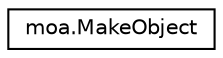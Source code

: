 digraph G
{
  edge [fontname="Helvetica",fontsize="10",labelfontname="Helvetica",labelfontsize="10"];
  node [fontname="Helvetica",fontsize="10",shape=record];
  rankdir=LR;
  Node1 [label="moa.MakeObject",height=0.2,width=0.4,color="black", fillcolor="white", style="filled",URL="$classmoa_1_1MakeObject.html",tooltip="Class for writing a MOA object to a file from the command line."];
}
